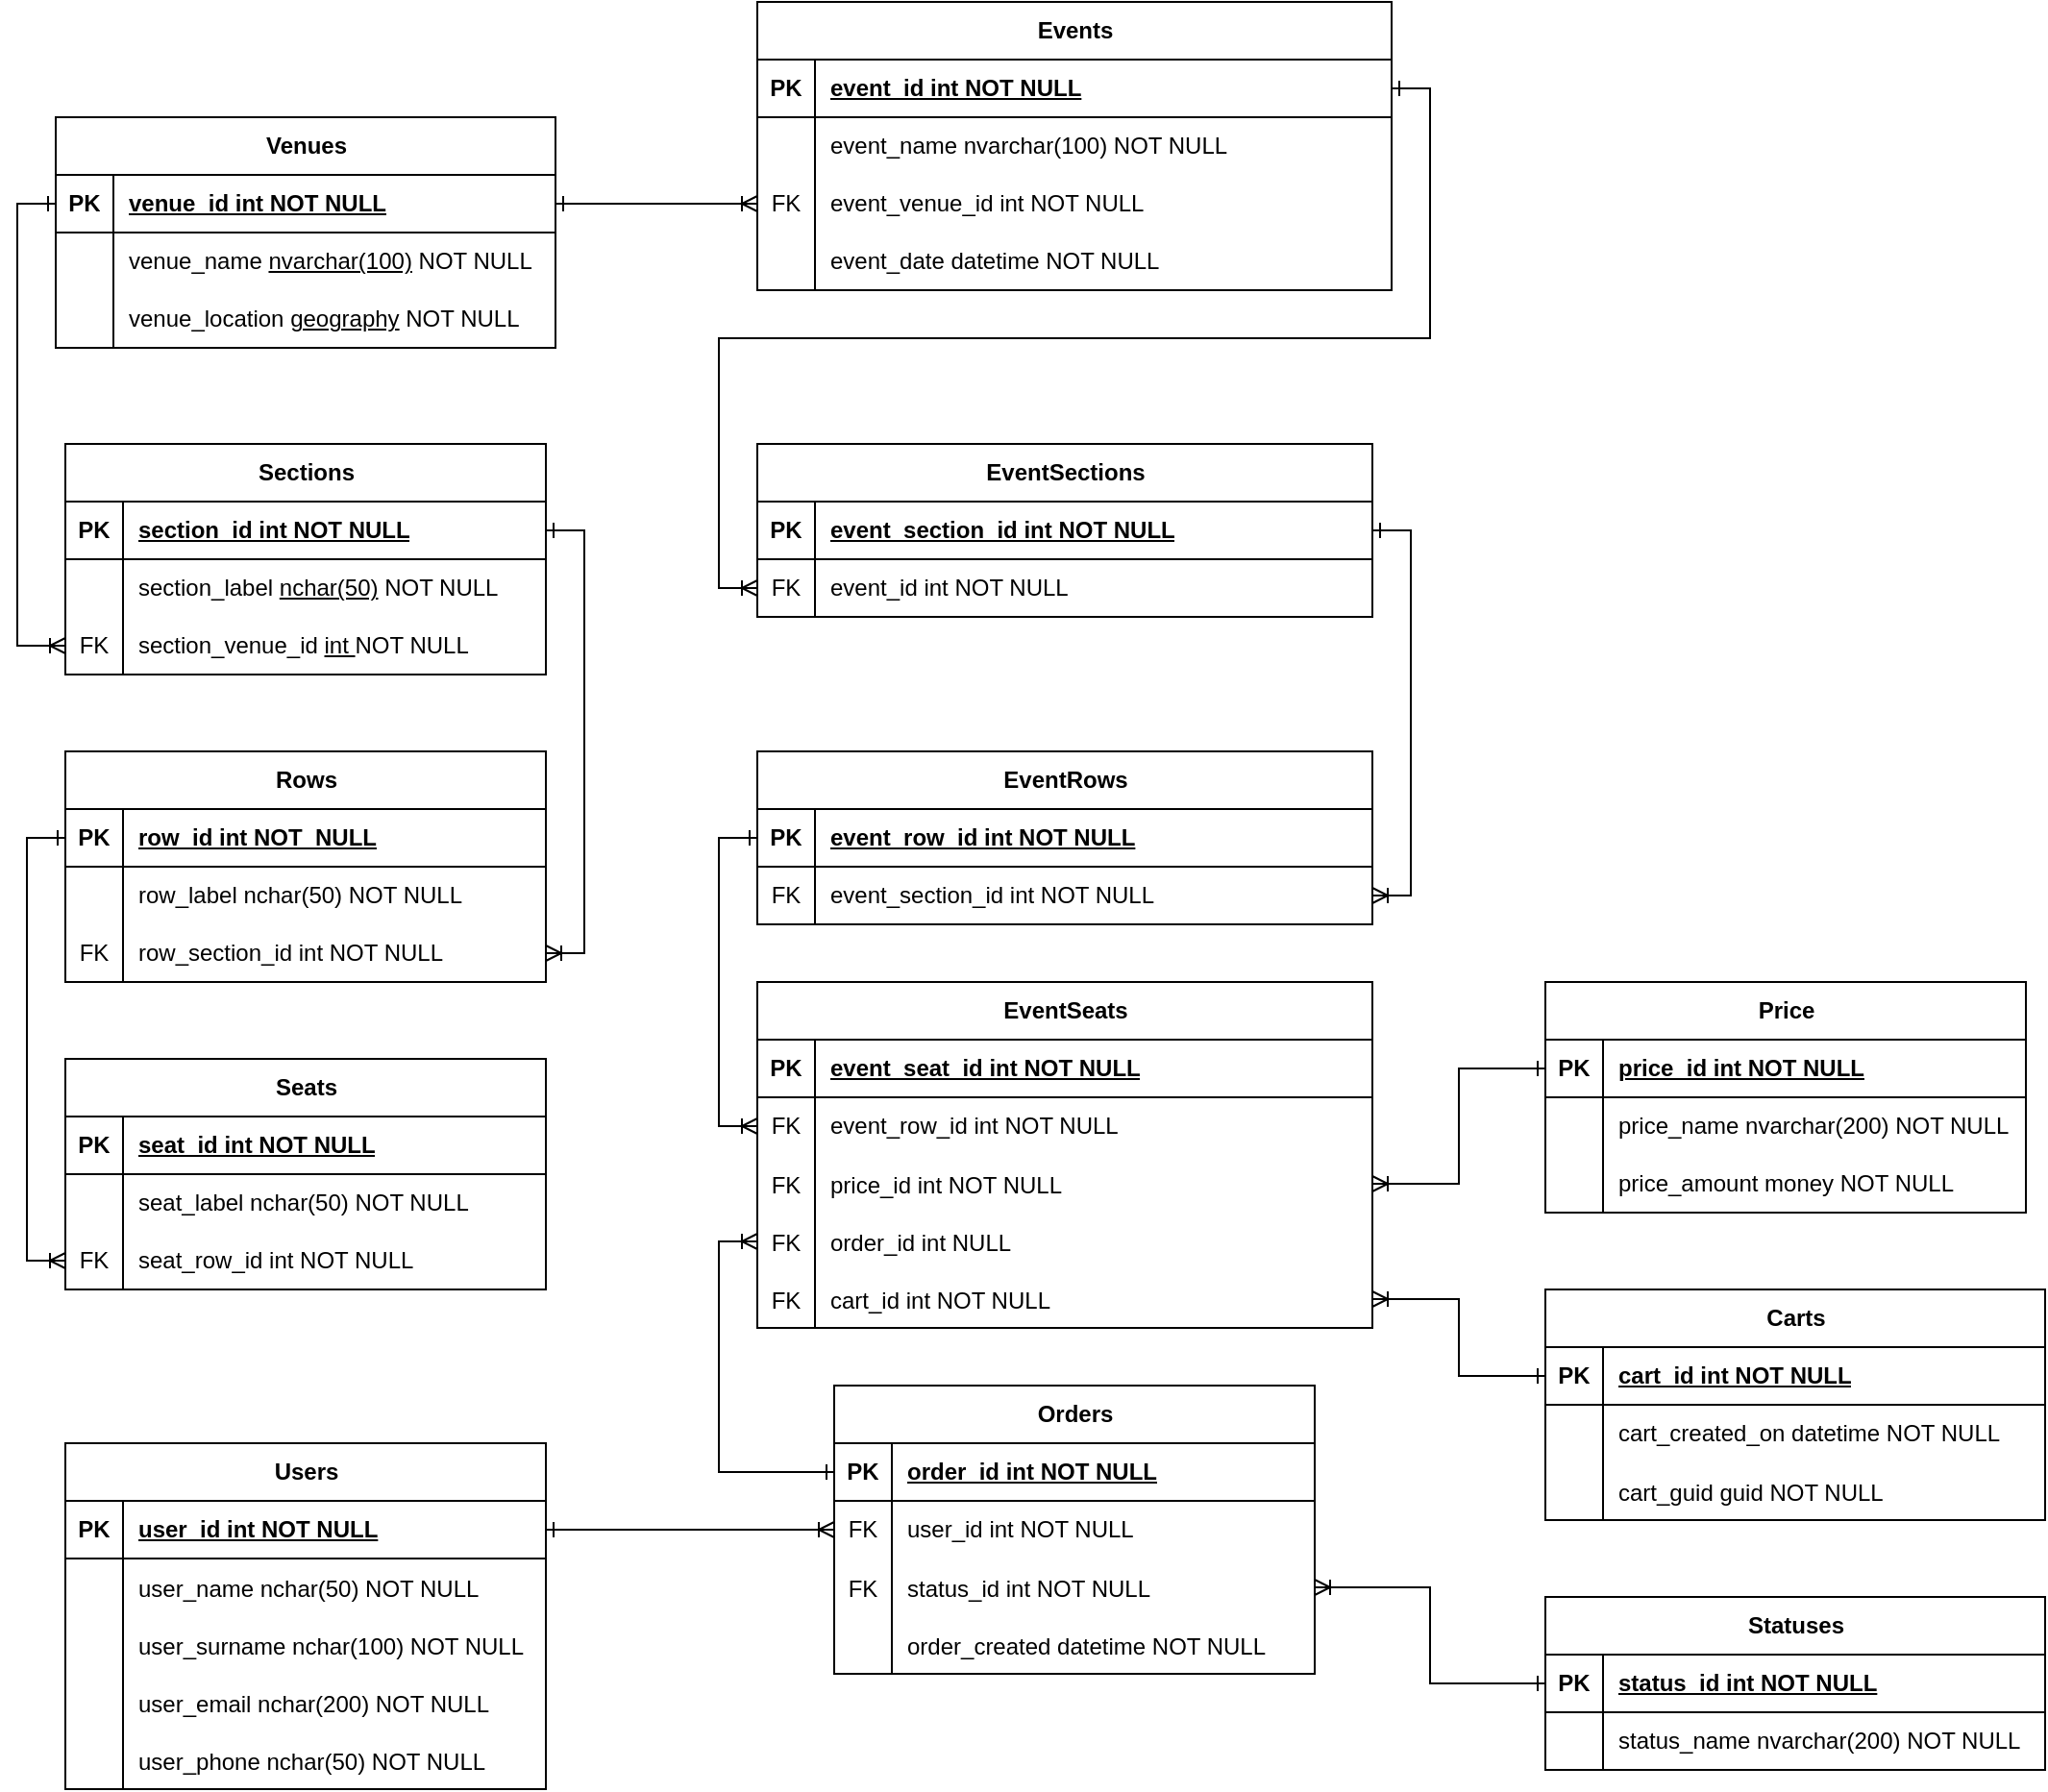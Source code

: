 <mxfile version="22.1.7" type="device">
  <diagram id="R2lEEEUBdFMjLlhIrx00" name="Page-1">
    <mxGraphModel dx="1426" dy="793" grid="1" gridSize="10" guides="1" tooltips="1" connect="1" arrows="1" fold="1" page="1" pageScale="1" pageWidth="850" pageHeight="1100" math="0" shadow="0" extFonts="Permanent Marker^https://fonts.googleapis.com/css?family=Permanent+Marker">
      <root>
        <mxCell id="0" />
        <mxCell id="1" parent="0" />
        <mxCell id="5XRBdignGdbkvOaYxB2h-25" value="Venues" style="shape=table;startSize=30;container=1;collapsible=1;childLayout=tableLayout;fixedRows=1;rowLines=0;fontStyle=1;align=center;resizeLast=1;html=1;" parent="1" vertex="1">
          <mxGeometry x="75" y="70" width="260" height="120" as="geometry" />
        </mxCell>
        <mxCell id="5XRBdignGdbkvOaYxB2h-26" value="" style="shape=tableRow;horizontal=0;startSize=0;swimlaneHead=0;swimlaneBody=0;fillColor=none;collapsible=0;dropTarget=0;points=[[0,0.5],[1,0.5]];portConstraint=eastwest;top=0;left=0;right=0;bottom=1;" parent="5XRBdignGdbkvOaYxB2h-25" vertex="1">
          <mxGeometry y="30" width="260" height="30" as="geometry" />
        </mxCell>
        <mxCell id="5XRBdignGdbkvOaYxB2h-27" value="PK" style="shape=partialRectangle;connectable=0;fillColor=none;top=0;left=0;bottom=0;right=0;fontStyle=1;overflow=hidden;whiteSpace=wrap;html=1;" parent="5XRBdignGdbkvOaYxB2h-26" vertex="1">
          <mxGeometry width="30" height="30" as="geometry">
            <mxRectangle width="30" height="30" as="alternateBounds" />
          </mxGeometry>
        </mxCell>
        <mxCell id="5XRBdignGdbkvOaYxB2h-28" value="venue_id int NOT NULL" style="shape=partialRectangle;connectable=0;fillColor=none;top=0;left=0;bottom=0;right=0;align=left;spacingLeft=6;fontStyle=5;overflow=hidden;whiteSpace=wrap;html=1;" parent="5XRBdignGdbkvOaYxB2h-26" vertex="1">
          <mxGeometry x="30" width="230" height="30" as="geometry">
            <mxRectangle width="230" height="30" as="alternateBounds" />
          </mxGeometry>
        </mxCell>
        <mxCell id="5XRBdignGdbkvOaYxB2h-29" value="" style="shape=tableRow;horizontal=0;startSize=0;swimlaneHead=0;swimlaneBody=0;fillColor=none;collapsible=0;dropTarget=0;points=[[0,0.5],[1,0.5]];portConstraint=eastwest;top=0;left=0;right=0;bottom=0;" parent="5XRBdignGdbkvOaYxB2h-25" vertex="1">
          <mxGeometry y="60" width="260" height="30" as="geometry" />
        </mxCell>
        <mxCell id="5XRBdignGdbkvOaYxB2h-30" value="" style="shape=partialRectangle;connectable=0;fillColor=none;top=0;left=0;bottom=0;right=0;editable=1;overflow=hidden;whiteSpace=wrap;html=1;" parent="5XRBdignGdbkvOaYxB2h-29" vertex="1">
          <mxGeometry width="30" height="30" as="geometry">
            <mxRectangle width="30" height="30" as="alternateBounds" />
          </mxGeometry>
        </mxCell>
        <mxCell id="5XRBdignGdbkvOaYxB2h-31" value="venue_name &lt;u&gt;nvarchar(100)&lt;/u&gt; NOT NULL" style="shape=partialRectangle;connectable=0;fillColor=none;top=0;left=0;bottom=0;right=0;align=left;spacingLeft=6;overflow=hidden;whiteSpace=wrap;html=1;" parent="5XRBdignGdbkvOaYxB2h-29" vertex="1">
          <mxGeometry x="30" width="230" height="30" as="geometry">
            <mxRectangle width="230" height="30" as="alternateBounds" />
          </mxGeometry>
        </mxCell>
        <mxCell id="5XRBdignGdbkvOaYxB2h-32" value="" style="shape=tableRow;horizontal=0;startSize=0;swimlaneHead=0;swimlaneBody=0;fillColor=none;collapsible=0;dropTarget=0;points=[[0,0.5],[1,0.5]];portConstraint=eastwest;top=0;left=0;right=0;bottom=0;" parent="5XRBdignGdbkvOaYxB2h-25" vertex="1">
          <mxGeometry y="90" width="260" height="30" as="geometry" />
        </mxCell>
        <mxCell id="5XRBdignGdbkvOaYxB2h-33" value="" style="shape=partialRectangle;connectable=0;fillColor=none;top=0;left=0;bottom=0;right=0;editable=1;overflow=hidden;whiteSpace=wrap;html=1;" parent="5XRBdignGdbkvOaYxB2h-32" vertex="1">
          <mxGeometry width="30" height="30" as="geometry">
            <mxRectangle width="30" height="30" as="alternateBounds" />
          </mxGeometry>
        </mxCell>
        <mxCell id="5XRBdignGdbkvOaYxB2h-34" value="venue_location &lt;u&gt;geography&lt;/u&gt; NOT NULL" style="shape=partialRectangle;connectable=0;fillColor=none;top=0;left=0;bottom=0;right=0;align=left;spacingLeft=6;overflow=hidden;whiteSpace=wrap;html=1;" parent="5XRBdignGdbkvOaYxB2h-32" vertex="1">
          <mxGeometry x="30" width="230" height="30" as="geometry">
            <mxRectangle width="230" height="30" as="alternateBounds" />
          </mxGeometry>
        </mxCell>
        <mxCell id="5XRBdignGdbkvOaYxB2h-38" value="Events" style="shape=table;startSize=30;container=1;collapsible=1;childLayout=tableLayout;fixedRows=1;rowLines=0;fontStyle=1;align=center;resizeLast=1;html=1;" parent="1" vertex="1">
          <mxGeometry x="440" y="10" width="330" height="150" as="geometry" />
        </mxCell>
        <mxCell id="5XRBdignGdbkvOaYxB2h-39" value="" style="shape=tableRow;horizontal=0;startSize=0;swimlaneHead=0;swimlaneBody=0;fillColor=none;collapsible=0;dropTarget=0;points=[[0,0.5],[1,0.5]];portConstraint=eastwest;top=0;left=0;right=0;bottom=1;" parent="5XRBdignGdbkvOaYxB2h-38" vertex="1">
          <mxGeometry y="30" width="330" height="30" as="geometry" />
        </mxCell>
        <mxCell id="5XRBdignGdbkvOaYxB2h-40" value="PK" style="shape=partialRectangle;connectable=0;fillColor=none;top=0;left=0;bottom=0;right=0;fontStyle=1;overflow=hidden;whiteSpace=wrap;html=1;" parent="5XRBdignGdbkvOaYxB2h-39" vertex="1">
          <mxGeometry width="30" height="30" as="geometry">
            <mxRectangle width="30" height="30" as="alternateBounds" />
          </mxGeometry>
        </mxCell>
        <mxCell id="5XRBdignGdbkvOaYxB2h-41" value="event_id int NOT NULL" style="shape=partialRectangle;connectable=0;fillColor=none;top=0;left=0;bottom=0;right=0;align=left;spacingLeft=6;fontStyle=5;overflow=hidden;whiteSpace=wrap;html=1;" parent="5XRBdignGdbkvOaYxB2h-39" vertex="1">
          <mxGeometry x="30" width="300" height="30" as="geometry">
            <mxRectangle width="300" height="30" as="alternateBounds" />
          </mxGeometry>
        </mxCell>
        <mxCell id="5XRBdignGdbkvOaYxB2h-42" value="" style="shape=tableRow;horizontal=0;startSize=0;swimlaneHead=0;swimlaneBody=0;fillColor=none;collapsible=0;dropTarget=0;points=[[0,0.5],[1,0.5]];portConstraint=eastwest;top=0;left=0;right=0;bottom=0;" parent="5XRBdignGdbkvOaYxB2h-38" vertex="1">
          <mxGeometry y="60" width="330" height="30" as="geometry" />
        </mxCell>
        <mxCell id="5XRBdignGdbkvOaYxB2h-43" value="" style="shape=partialRectangle;connectable=0;fillColor=none;top=0;left=0;bottom=0;right=0;editable=1;overflow=hidden;whiteSpace=wrap;html=1;" parent="5XRBdignGdbkvOaYxB2h-42" vertex="1">
          <mxGeometry width="30" height="30" as="geometry">
            <mxRectangle width="30" height="30" as="alternateBounds" />
          </mxGeometry>
        </mxCell>
        <mxCell id="5XRBdignGdbkvOaYxB2h-44" value="event_name nvarchar(100) NOT NULL" style="shape=partialRectangle;connectable=0;fillColor=none;top=0;left=0;bottom=0;right=0;align=left;spacingLeft=6;overflow=hidden;whiteSpace=wrap;html=1;" parent="5XRBdignGdbkvOaYxB2h-42" vertex="1">
          <mxGeometry x="30" width="300" height="30" as="geometry">
            <mxRectangle width="300" height="30" as="alternateBounds" />
          </mxGeometry>
        </mxCell>
        <mxCell id="5XRBdignGdbkvOaYxB2h-45" value="" style="shape=tableRow;horizontal=0;startSize=0;swimlaneHead=0;swimlaneBody=0;fillColor=none;collapsible=0;dropTarget=0;points=[[0,0.5],[1,0.5]];portConstraint=eastwest;top=0;left=0;right=0;bottom=0;" parent="5XRBdignGdbkvOaYxB2h-38" vertex="1">
          <mxGeometry y="90" width="330" height="30" as="geometry" />
        </mxCell>
        <mxCell id="5XRBdignGdbkvOaYxB2h-46" value="FK" style="shape=partialRectangle;connectable=0;fillColor=none;top=0;left=0;bottom=0;right=0;editable=1;overflow=hidden;whiteSpace=wrap;html=1;" parent="5XRBdignGdbkvOaYxB2h-45" vertex="1">
          <mxGeometry width="30" height="30" as="geometry">
            <mxRectangle width="30" height="30" as="alternateBounds" />
          </mxGeometry>
        </mxCell>
        <mxCell id="5XRBdignGdbkvOaYxB2h-47" value="event_venue_id int NOT NULL" style="shape=partialRectangle;connectable=0;fillColor=none;top=0;left=0;bottom=0;right=0;align=left;spacingLeft=6;overflow=hidden;whiteSpace=wrap;html=1;" parent="5XRBdignGdbkvOaYxB2h-45" vertex="1">
          <mxGeometry x="30" width="300" height="30" as="geometry">
            <mxRectangle width="300" height="30" as="alternateBounds" />
          </mxGeometry>
        </mxCell>
        <mxCell id="5XRBdignGdbkvOaYxB2h-48" value="" style="shape=tableRow;horizontal=0;startSize=0;swimlaneHead=0;swimlaneBody=0;fillColor=none;collapsible=0;dropTarget=0;points=[[0,0.5],[1,0.5]];portConstraint=eastwest;top=0;left=0;right=0;bottom=0;" parent="5XRBdignGdbkvOaYxB2h-38" vertex="1">
          <mxGeometry y="120" width="330" height="30" as="geometry" />
        </mxCell>
        <mxCell id="5XRBdignGdbkvOaYxB2h-49" value="" style="shape=partialRectangle;connectable=0;fillColor=none;top=0;left=0;bottom=0;right=0;editable=1;overflow=hidden;whiteSpace=wrap;html=1;" parent="5XRBdignGdbkvOaYxB2h-48" vertex="1">
          <mxGeometry width="30" height="30" as="geometry">
            <mxRectangle width="30" height="30" as="alternateBounds" />
          </mxGeometry>
        </mxCell>
        <mxCell id="5XRBdignGdbkvOaYxB2h-50" value="event_date datetime NOT NULL" style="shape=partialRectangle;connectable=0;fillColor=none;top=0;left=0;bottom=0;right=0;align=left;spacingLeft=6;overflow=hidden;whiteSpace=wrap;html=1;" parent="5XRBdignGdbkvOaYxB2h-48" vertex="1">
          <mxGeometry x="30" width="300" height="30" as="geometry">
            <mxRectangle width="300" height="30" as="alternateBounds" />
          </mxGeometry>
        </mxCell>
        <mxCell id="5XRBdignGdbkvOaYxB2h-51" style="edgeStyle=orthogonalEdgeStyle;rounded=0;orthogonalLoop=1;jettySize=auto;html=1;exitX=0;exitY=0.5;exitDx=0;exitDy=0;endArrow=ERone;endFill=0;startArrow=ERoneToMany;startFill=0;" parent="1" source="5XRBdignGdbkvOaYxB2h-45" target="5XRBdignGdbkvOaYxB2h-26" edge="1">
          <mxGeometry relative="1" as="geometry" />
        </mxCell>
        <mxCell id="5XRBdignGdbkvOaYxB2h-52" value="Sections" style="shape=table;startSize=30;container=1;collapsible=1;childLayout=tableLayout;fixedRows=1;rowLines=0;fontStyle=1;align=center;resizeLast=1;html=1;" parent="1" vertex="1">
          <mxGeometry x="80" y="240" width="250" height="120" as="geometry" />
        </mxCell>
        <mxCell id="5XRBdignGdbkvOaYxB2h-53" value="" style="shape=tableRow;horizontal=0;startSize=0;swimlaneHead=0;swimlaneBody=0;fillColor=none;collapsible=0;dropTarget=0;points=[[0,0.5],[1,0.5]];portConstraint=eastwest;top=0;left=0;right=0;bottom=1;" parent="5XRBdignGdbkvOaYxB2h-52" vertex="1">
          <mxGeometry y="30" width="250" height="30" as="geometry" />
        </mxCell>
        <mxCell id="5XRBdignGdbkvOaYxB2h-54" value="PK" style="shape=partialRectangle;connectable=0;fillColor=none;top=0;left=0;bottom=0;right=0;fontStyle=1;overflow=hidden;whiteSpace=wrap;html=1;" parent="5XRBdignGdbkvOaYxB2h-53" vertex="1">
          <mxGeometry width="30" height="30" as="geometry">
            <mxRectangle width="30" height="30" as="alternateBounds" />
          </mxGeometry>
        </mxCell>
        <mxCell id="5XRBdignGdbkvOaYxB2h-55" value="section_id int NOT NULL" style="shape=partialRectangle;connectable=0;fillColor=none;top=0;left=0;bottom=0;right=0;align=left;spacingLeft=6;fontStyle=5;overflow=hidden;whiteSpace=wrap;html=1;" parent="5XRBdignGdbkvOaYxB2h-53" vertex="1">
          <mxGeometry x="30" width="220" height="30" as="geometry">
            <mxRectangle width="220" height="30" as="alternateBounds" />
          </mxGeometry>
        </mxCell>
        <mxCell id="5XRBdignGdbkvOaYxB2h-56" value="" style="shape=tableRow;horizontal=0;startSize=0;swimlaneHead=0;swimlaneBody=0;fillColor=none;collapsible=0;dropTarget=0;points=[[0,0.5],[1,0.5]];portConstraint=eastwest;top=0;left=0;right=0;bottom=0;" parent="5XRBdignGdbkvOaYxB2h-52" vertex="1">
          <mxGeometry y="60" width="250" height="30" as="geometry" />
        </mxCell>
        <mxCell id="5XRBdignGdbkvOaYxB2h-57" value="" style="shape=partialRectangle;connectable=0;fillColor=none;top=0;left=0;bottom=0;right=0;editable=1;overflow=hidden;whiteSpace=wrap;html=1;" parent="5XRBdignGdbkvOaYxB2h-56" vertex="1">
          <mxGeometry width="30" height="30" as="geometry">
            <mxRectangle width="30" height="30" as="alternateBounds" />
          </mxGeometry>
        </mxCell>
        <mxCell id="5XRBdignGdbkvOaYxB2h-58" value="section_label&amp;nbsp;&lt;u&gt;nchar(50)&lt;/u&gt; NOT NULL" style="shape=partialRectangle;connectable=0;fillColor=none;top=0;left=0;bottom=0;right=0;align=left;spacingLeft=6;overflow=hidden;whiteSpace=wrap;html=1;" parent="5XRBdignGdbkvOaYxB2h-56" vertex="1">
          <mxGeometry x="30" width="220" height="30" as="geometry">
            <mxRectangle width="220" height="30" as="alternateBounds" />
          </mxGeometry>
        </mxCell>
        <mxCell id="5XRBdignGdbkvOaYxB2h-59" value="" style="shape=tableRow;horizontal=0;startSize=0;swimlaneHead=0;swimlaneBody=0;fillColor=none;collapsible=0;dropTarget=0;points=[[0,0.5],[1,0.5]];portConstraint=eastwest;top=0;left=0;right=0;bottom=0;" parent="5XRBdignGdbkvOaYxB2h-52" vertex="1">
          <mxGeometry y="90" width="250" height="30" as="geometry" />
        </mxCell>
        <mxCell id="5XRBdignGdbkvOaYxB2h-60" value="FK" style="shape=partialRectangle;connectable=0;fillColor=none;top=0;left=0;bottom=0;right=0;editable=1;overflow=hidden;whiteSpace=wrap;html=1;" parent="5XRBdignGdbkvOaYxB2h-59" vertex="1">
          <mxGeometry width="30" height="30" as="geometry">
            <mxRectangle width="30" height="30" as="alternateBounds" />
          </mxGeometry>
        </mxCell>
        <mxCell id="5XRBdignGdbkvOaYxB2h-61" value="section_venue_id &lt;u&gt;int &lt;/u&gt;NOT NULL" style="shape=partialRectangle;connectable=0;fillColor=none;top=0;left=0;bottom=0;right=0;align=left;spacingLeft=6;overflow=hidden;whiteSpace=wrap;html=1;" parent="5XRBdignGdbkvOaYxB2h-59" vertex="1">
          <mxGeometry x="30" width="220" height="30" as="geometry">
            <mxRectangle width="220" height="30" as="alternateBounds" />
          </mxGeometry>
        </mxCell>
        <mxCell id="5XRBdignGdbkvOaYxB2h-65" value="Rows" style="shape=table;startSize=30;container=1;collapsible=1;childLayout=tableLayout;fixedRows=1;rowLines=0;fontStyle=1;align=center;resizeLast=1;html=1;" parent="1" vertex="1">
          <mxGeometry x="80" y="400" width="250" height="120" as="geometry" />
        </mxCell>
        <mxCell id="5XRBdignGdbkvOaYxB2h-66" value="" style="shape=tableRow;horizontal=0;startSize=0;swimlaneHead=0;swimlaneBody=0;fillColor=none;collapsible=0;dropTarget=0;points=[[0,0.5],[1,0.5]];portConstraint=eastwest;top=0;left=0;right=0;bottom=1;" parent="5XRBdignGdbkvOaYxB2h-65" vertex="1">
          <mxGeometry y="30" width="250" height="30" as="geometry" />
        </mxCell>
        <mxCell id="5XRBdignGdbkvOaYxB2h-67" value="PK" style="shape=partialRectangle;connectable=0;fillColor=none;top=0;left=0;bottom=0;right=0;fontStyle=1;overflow=hidden;whiteSpace=wrap;html=1;" parent="5XRBdignGdbkvOaYxB2h-66" vertex="1">
          <mxGeometry width="30" height="30" as="geometry">
            <mxRectangle width="30" height="30" as="alternateBounds" />
          </mxGeometry>
        </mxCell>
        <mxCell id="5XRBdignGdbkvOaYxB2h-68" value="row_id int NOT&amp;nbsp; NULL" style="shape=partialRectangle;connectable=0;fillColor=none;top=0;left=0;bottom=0;right=0;align=left;spacingLeft=6;fontStyle=5;overflow=hidden;whiteSpace=wrap;html=1;" parent="5XRBdignGdbkvOaYxB2h-66" vertex="1">
          <mxGeometry x="30" width="220" height="30" as="geometry">
            <mxRectangle width="220" height="30" as="alternateBounds" />
          </mxGeometry>
        </mxCell>
        <mxCell id="5XRBdignGdbkvOaYxB2h-69" value="" style="shape=tableRow;horizontal=0;startSize=0;swimlaneHead=0;swimlaneBody=0;fillColor=none;collapsible=0;dropTarget=0;points=[[0,0.5],[1,0.5]];portConstraint=eastwest;top=0;left=0;right=0;bottom=0;" parent="5XRBdignGdbkvOaYxB2h-65" vertex="1">
          <mxGeometry y="60" width="250" height="30" as="geometry" />
        </mxCell>
        <mxCell id="5XRBdignGdbkvOaYxB2h-70" value="" style="shape=partialRectangle;connectable=0;fillColor=none;top=0;left=0;bottom=0;right=0;editable=1;overflow=hidden;whiteSpace=wrap;html=1;" parent="5XRBdignGdbkvOaYxB2h-69" vertex="1">
          <mxGeometry width="30" height="30" as="geometry">
            <mxRectangle width="30" height="30" as="alternateBounds" />
          </mxGeometry>
        </mxCell>
        <mxCell id="5XRBdignGdbkvOaYxB2h-71" value="row_label nchar(50) NOT NULL" style="shape=partialRectangle;connectable=0;fillColor=none;top=0;left=0;bottom=0;right=0;align=left;spacingLeft=6;overflow=hidden;whiteSpace=wrap;html=1;" parent="5XRBdignGdbkvOaYxB2h-69" vertex="1">
          <mxGeometry x="30" width="220" height="30" as="geometry">
            <mxRectangle width="220" height="30" as="alternateBounds" />
          </mxGeometry>
        </mxCell>
        <mxCell id="5XRBdignGdbkvOaYxB2h-72" value="" style="shape=tableRow;horizontal=0;startSize=0;swimlaneHead=0;swimlaneBody=0;fillColor=none;collapsible=0;dropTarget=0;points=[[0,0.5],[1,0.5]];portConstraint=eastwest;top=0;left=0;right=0;bottom=0;" parent="5XRBdignGdbkvOaYxB2h-65" vertex="1">
          <mxGeometry y="90" width="250" height="30" as="geometry" />
        </mxCell>
        <mxCell id="5XRBdignGdbkvOaYxB2h-73" value="FK" style="shape=partialRectangle;connectable=0;fillColor=none;top=0;left=0;bottom=0;right=0;editable=1;overflow=hidden;whiteSpace=wrap;html=1;" parent="5XRBdignGdbkvOaYxB2h-72" vertex="1">
          <mxGeometry width="30" height="30" as="geometry">
            <mxRectangle width="30" height="30" as="alternateBounds" />
          </mxGeometry>
        </mxCell>
        <mxCell id="5XRBdignGdbkvOaYxB2h-74" value="row_section_id int NOT NULL" style="shape=partialRectangle;connectable=0;fillColor=none;top=0;left=0;bottom=0;right=0;align=left;spacingLeft=6;overflow=hidden;whiteSpace=wrap;html=1;" parent="5XRBdignGdbkvOaYxB2h-72" vertex="1">
          <mxGeometry x="30" width="220" height="30" as="geometry">
            <mxRectangle width="220" height="30" as="alternateBounds" />
          </mxGeometry>
        </mxCell>
        <mxCell id="5XRBdignGdbkvOaYxB2h-78" value="Seats" style="shape=table;startSize=30;container=1;collapsible=1;childLayout=tableLayout;fixedRows=1;rowLines=0;fontStyle=1;align=center;resizeLast=1;html=1;" parent="1" vertex="1">
          <mxGeometry x="80" y="560" width="250" height="120" as="geometry" />
        </mxCell>
        <mxCell id="5XRBdignGdbkvOaYxB2h-79" value="" style="shape=tableRow;horizontal=0;startSize=0;swimlaneHead=0;swimlaneBody=0;fillColor=none;collapsible=0;dropTarget=0;points=[[0,0.5],[1,0.5]];portConstraint=eastwest;top=0;left=0;right=0;bottom=1;" parent="5XRBdignGdbkvOaYxB2h-78" vertex="1">
          <mxGeometry y="30" width="250" height="30" as="geometry" />
        </mxCell>
        <mxCell id="5XRBdignGdbkvOaYxB2h-80" value="PK" style="shape=partialRectangle;connectable=0;fillColor=none;top=0;left=0;bottom=0;right=0;fontStyle=1;overflow=hidden;whiteSpace=wrap;html=1;" parent="5XRBdignGdbkvOaYxB2h-79" vertex="1">
          <mxGeometry width="30" height="30" as="geometry">
            <mxRectangle width="30" height="30" as="alternateBounds" />
          </mxGeometry>
        </mxCell>
        <mxCell id="5XRBdignGdbkvOaYxB2h-81" value="seat_id int NOT NULL" style="shape=partialRectangle;connectable=0;fillColor=none;top=0;left=0;bottom=0;right=0;align=left;spacingLeft=6;fontStyle=5;overflow=hidden;whiteSpace=wrap;html=1;" parent="5XRBdignGdbkvOaYxB2h-79" vertex="1">
          <mxGeometry x="30" width="220" height="30" as="geometry">
            <mxRectangle width="220" height="30" as="alternateBounds" />
          </mxGeometry>
        </mxCell>
        <mxCell id="5XRBdignGdbkvOaYxB2h-82" value="" style="shape=tableRow;horizontal=0;startSize=0;swimlaneHead=0;swimlaneBody=0;fillColor=none;collapsible=0;dropTarget=0;points=[[0,0.5],[1,0.5]];portConstraint=eastwest;top=0;left=0;right=0;bottom=0;" parent="5XRBdignGdbkvOaYxB2h-78" vertex="1">
          <mxGeometry y="60" width="250" height="30" as="geometry" />
        </mxCell>
        <mxCell id="5XRBdignGdbkvOaYxB2h-83" value="" style="shape=partialRectangle;connectable=0;fillColor=none;top=0;left=0;bottom=0;right=0;editable=1;overflow=hidden;whiteSpace=wrap;html=1;" parent="5XRBdignGdbkvOaYxB2h-82" vertex="1">
          <mxGeometry width="30" height="30" as="geometry">
            <mxRectangle width="30" height="30" as="alternateBounds" />
          </mxGeometry>
        </mxCell>
        <mxCell id="5XRBdignGdbkvOaYxB2h-84" value="seat_label nchar(50) NOT NULL" style="shape=partialRectangle;connectable=0;fillColor=none;top=0;left=0;bottom=0;right=0;align=left;spacingLeft=6;overflow=hidden;whiteSpace=wrap;html=1;" parent="5XRBdignGdbkvOaYxB2h-82" vertex="1">
          <mxGeometry x="30" width="220" height="30" as="geometry">
            <mxRectangle width="220" height="30" as="alternateBounds" />
          </mxGeometry>
        </mxCell>
        <mxCell id="5XRBdignGdbkvOaYxB2h-85" value="" style="shape=tableRow;horizontal=0;startSize=0;swimlaneHead=0;swimlaneBody=0;fillColor=none;collapsible=0;dropTarget=0;points=[[0,0.5],[1,0.5]];portConstraint=eastwest;top=0;left=0;right=0;bottom=0;" parent="5XRBdignGdbkvOaYxB2h-78" vertex="1">
          <mxGeometry y="90" width="250" height="30" as="geometry" />
        </mxCell>
        <mxCell id="5XRBdignGdbkvOaYxB2h-86" value="FK" style="shape=partialRectangle;connectable=0;fillColor=none;top=0;left=0;bottom=0;right=0;editable=1;overflow=hidden;whiteSpace=wrap;html=1;" parent="5XRBdignGdbkvOaYxB2h-85" vertex="1">
          <mxGeometry width="30" height="30" as="geometry">
            <mxRectangle width="30" height="30" as="alternateBounds" />
          </mxGeometry>
        </mxCell>
        <mxCell id="5XRBdignGdbkvOaYxB2h-87" value="seat_row_id int NOT NULL" style="shape=partialRectangle;connectable=0;fillColor=none;top=0;left=0;bottom=0;right=0;align=left;spacingLeft=6;overflow=hidden;whiteSpace=wrap;html=1;" parent="5XRBdignGdbkvOaYxB2h-85" vertex="1">
          <mxGeometry x="30" width="220" height="30" as="geometry">
            <mxRectangle width="220" height="30" as="alternateBounds" />
          </mxGeometry>
        </mxCell>
        <mxCell id="5XRBdignGdbkvOaYxB2h-93" style="edgeStyle=orthogonalEdgeStyle;rounded=0;orthogonalLoop=1;jettySize=auto;html=1;entryX=0;entryY=0.5;entryDx=0;entryDy=0;endArrow=ERone;endFill=0;startArrow=ERoneToMany;startFill=0;" parent="1" source="5XRBdignGdbkvOaYxB2h-85" target="5XRBdignGdbkvOaYxB2h-66" edge="1">
          <mxGeometry relative="1" as="geometry" />
        </mxCell>
        <mxCell id="5XRBdignGdbkvOaYxB2h-94" style="edgeStyle=orthogonalEdgeStyle;rounded=0;orthogonalLoop=1;jettySize=auto;html=1;exitX=1;exitY=0.5;exitDx=0;exitDy=0;entryX=1;entryY=0.5;entryDx=0;entryDy=0;endArrow=ERone;endFill=0;startArrow=ERoneToMany;startFill=0;" parent="1" source="5XRBdignGdbkvOaYxB2h-72" target="5XRBdignGdbkvOaYxB2h-53" edge="1">
          <mxGeometry relative="1" as="geometry" />
        </mxCell>
        <mxCell id="5XRBdignGdbkvOaYxB2h-95" style="edgeStyle=orthogonalEdgeStyle;rounded=0;orthogonalLoop=1;jettySize=auto;html=1;exitX=0;exitY=0.5;exitDx=0;exitDy=0;entryX=0;entryY=0.5;entryDx=0;entryDy=0;endArrow=ERone;endFill=0;startArrow=ERoneToMany;startFill=0;" parent="1" source="5XRBdignGdbkvOaYxB2h-59" target="5XRBdignGdbkvOaYxB2h-26" edge="1">
          <mxGeometry relative="1" as="geometry" />
        </mxCell>
        <mxCell id="5XRBdignGdbkvOaYxB2h-96" value="EventSections" style="shape=table;startSize=30;container=1;collapsible=1;childLayout=tableLayout;fixedRows=1;rowLines=0;fontStyle=1;align=center;resizeLast=1;html=1;" parent="1" vertex="1">
          <mxGeometry x="440" y="240" width="320" height="90" as="geometry">
            <mxRectangle x="450" y="290" width="120" height="30" as="alternateBounds" />
          </mxGeometry>
        </mxCell>
        <mxCell id="5XRBdignGdbkvOaYxB2h-97" value="" style="shape=tableRow;horizontal=0;startSize=0;swimlaneHead=0;swimlaneBody=0;fillColor=none;collapsible=0;dropTarget=0;points=[[0,0.5],[1,0.5]];portConstraint=eastwest;top=0;left=0;right=0;bottom=1;" parent="5XRBdignGdbkvOaYxB2h-96" vertex="1">
          <mxGeometry y="30" width="320" height="30" as="geometry" />
        </mxCell>
        <mxCell id="5XRBdignGdbkvOaYxB2h-98" value="PK" style="shape=partialRectangle;connectable=0;fillColor=none;top=0;left=0;bottom=0;right=0;fontStyle=1;overflow=hidden;whiteSpace=wrap;html=1;" parent="5XRBdignGdbkvOaYxB2h-97" vertex="1">
          <mxGeometry width="30" height="30" as="geometry">
            <mxRectangle width="30" height="30" as="alternateBounds" />
          </mxGeometry>
        </mxCell>
        <mxCell id="5XRBdignGdbkvOaYxB2h-99" value="event_section_id int NOT NULL" style="shape=partialRectangle;connectable=0;fillColor=none;top=0;left=0;bottom=0;right=0;align=left;spacingLeft=6;fontStyle=5;overflow=hidden;whiteSpace=wrap;html=1;" parent="5XRBdignGdbkvOaYxB2h-97" vertex="1">
          <mxGeometry x="30" width="290" height="30" as="geometry">
            <mxRectangle width="290" height="30" as="alternateBounds" />
          </mxGeometry>
        </mxCell>
        <mxCell id="5XRBdignGdbkvOaYxB2h-100" value="" style="shape=tableRow;horizontal=0;startSize=0;swimlaneHead=0;swimlaneBody=0;fillColor=none;collapsible=0;dropTarget=0;points=[[0,0.5],[1,0.5]];portConstraint=eastwest;top=0;left=0;right=0;bottom=0;" parent="5XRBdignGdbkvOaYxB2h-96" vertex="1">
          <mxGeometry y="60" width="320" height="30" as="geometry" />
        </mxCell>
        <mxCell id="5XRBdignGdbkvOaYxB2h-101" value="FK" style="shape=partialRectangle;connectable=0;fillColor=none;top=0;left=0;bottom=0;right=0;editable=1;overflow=hidden;whiteSpace=wrap;html=1;" parent="5XRBdignGdbkvOaYxB2h-100" vertex="1">
          <mxGeometry width="30" height="30" as="geometry">
            <mxRectangle width="30" height="30" as="alternateBounds" />
          </mxGeometry>
        </mxCell>
        <mxCell id="5XRBdignGdbkvOaYxB2h-102" value="event_id int NOT NULL" style="shape=partialRectangle;connectable=0;fillColor=none;top=0;left=0;bottom=0;right=0;align=left;spacingLeft=6;overflow=hidden;whiteSpace=wrap;html=1;" parent="5XRBdignGdbkvOaYxB2h-100" vertex="1">
          <mxGeometry x="30" width="290" height="30" as="geometry">
            <mxRectangle width="290" height="30" as="alternateBounds" />
          </mxGeometry>
        </mxCell>
        <mxCell id="5XRBdignGdbkvOaYxB2h-109" value="EventRows" style="shape=table;startSize=30;container=1;collapsible=1;childLayout=tableLayout;fixedRows=1;rowLines=0;fontStyle=1;align=center;resizeLast=1;html=1;" parent="1" vertex="1">
          <mxGeometry x="440" y="400" width="320" height="90" as="geometry" />
        </mxCell>
        <mxCell id="5XRBdignGdbkvOaYxB2h-110" value="" style="shape=tableRow;horizontal=0;startSize=0;swimlaneHead=0;swimlaneBody=0;fillColor=none;collapsible=0;dropTarget=0;points=[[0,0.5],[1,0.5]];portConstraint=eastwest;top=0;left=0;right=0;bottom=1;" parent="5XRBdignGdbkvOaYxB2h-109" vertex="1">
          <mxGeometry y="30" width="320" height="30" as="geometry" />
        </mxCell>
        <mxCell id="5XRBdignGdbkvOaYxB2h-111" value="PK" style="shape=partialRectangle;connectable=0;fillColor=none;top=0;left=0;bottom=0;right=0;fontStyle=1;overflow=hidden;whiteSpace=wrap;html=1;" parent="5XRBdignGdbkvOaYxB2h-110" vertex="1">
          <mxGeometry width="30" height="30" as="geometry">
            <mxRectangle width="30" height="30" as="alternateBounds" />
          </mxGeometry>
        </mxCell>
        <mxCell id="5XRBdignGdbkvOaYxB2h-112" value="event_row_id int NOT NULL" style="shape=partialRectangle;connectable=0;fillColor=none;top=0;left=0;bottom=0;right=0;align=left;spacingLeft=6;fontStyle=5;overflow=hidden;whiteSpace=wrap;html=1;" parent="5XRBdignGdbkvOaYxB2h-110" vertex="1">
          <mxGeometry x="30" width="290" height="30" as="geometry">
            <mxRectangle width="290" height="30" as="alternateBounds" />
          </mxGeometry>
        </mxCell>
        <mxCell id="5XRBdignGdbkvOaYxB2h-113" value="" style="shape=tableRow;horizontal=0;startSize=0;swimlaneHead=0;swimlaneBody=0;fillColor=none;collapsible=0;dropTarget=0;points=[[0,0.5],[1,0.5]];portConstraint=eastwest;top=0;left=0;right=0;bottom=0;" parent="5XRBdignGdbkvOaYxB2h-109" vertex="1">
          <mxGeometry y="60" width="320" height="30" as="geometry" />
        </mxCell>
        <mxCell id="5XRBdignGdbkvOaYxB2h-114" value="FK" style="shape=partialRectangle;connectable=0;fillColor=none;top=0;left=0;bottom=0;right=0;editable=1;overflow=hidden;whiteSpace=wrap;html=1;" parent="5XRBdignGdbkvOaYxB2h-113" vertex="1">
          <mxGeometry width="30" height="30" as="geometry">
            <mxRectangle width="30" height="30" as="alternateBounds" />
          </mxGeometry>
        </mxCell>
        <mxCell id="5XRBdignGdbkvOaYxB2h-115" value="event_section_id int NOT NULL" style="shape=partialRectangle;connectable=0;fillColor=none;top=0;left=0;bottom=0;right=0;align=left;spacingLeft=6;overflow=hidden;whiteSpace=wrap;html=1;" parent="5XRBdignGdbkvOaYxB2h-113" vertex="1">
          <mxGeometry x="30" width="290" height="30" as="geometry">
            <mxRectangle width="290" height="30" as="alternateBounds" />
          </mxGeometry>
        </mxCell>
        <mxCell id="5XRBdignGdbkvOaYxB2h-122" value="EventSeats" style="shape=table;startSize=30;container=1;collapsible=1;childLayout=tableLayout;fixedRows=1;rowLines=0;fontStyle=1;align=center;resizeLast=1;html=1;" parent="1" vertex="1">
          <mxGeometry x="440" y="520" width="320" height="180" as="geometry" />
        </mxCell>
        <mxCell id="5XRBdignGdbkvOaYxB2h-123" value="" style="shape=tableRow;horizontal=0;startSize=0;swimlaneHead=0;swimlaneBody=0;fillColor=none;collapsible=0;dropTarget=0;points=[[0,0.5],[1,0.5]];portConstraint=eastwest;top=0;left=0;right=0;bottom=1;strokeColor=default;fontStyle=0" parent="5XRBdignGdbkvOaYxB2h-122" vertex="1">
          <mxGeometry y="30" width="320" height="30" as="geometry" />
        </mxCell>
        <mxCell id="5XRBdignGdbkvOaYxB2h-124" value="PK" style="shape=partialRectangle;connectable=0;fillColor=none;top=0;left=0;bottom=0;right=0;fontStyle=1;overflow=hidden;whiteSpace=wrap;html=1;" parent="5XRBdignGdbkvOaYxB2h-123" vertex="1">
          <mxGeometry width="30" height="30" as="geometry">
            <mxRectangle width="30" height="30" as="alternateBounds" />
          </mxGeometry>
        </mxCell>
        <mxCell id="5XRBdignGdbkvOaYxB2h-125" value="event_seat_id int NOT NULL" style="shape=partialRectangle;connectable=0;fillColor=none;top=0;left=0;bottom=0;right=0;align=left;spacingLeft=6;fontStyle=5;overflow=hidden;whiteSpace=wrap;html=1;" parent="5XRBdignGdbkvOaYxB2h-123" vertex="1">
          <mxGeometry x="30" width="290" height="30" as="geometry">
            <mxRectangle width="290" height="30" as="alternateBounds" />
          </mxGeometry>
        </mxCell>
        <mxCell id="5XRBdignGdbkvOaYxB2h-126" value="" style="shape=tableRow;horizontal=0;startSize=0;swimlaneHead=0;swimlaneBody=0;fillColor=none;collapsible=0;dropTarget=0;points=[[0,0.5],[1,0.5]];portConstraint=eastwest;top=0;left=0;right=0;bottom=0;" parent="5XRBdignGdbkvOaYxB2h-122" vertex="1">
          <mxGeometry y="60" width="320" height="30" as="geometry" />
        </mxCell>
        <mxCell id="5XRBdignGdbkvOaYxB2h-127" value="FK" style="shape=partialRectangle;connectable=0;fillColor=none;top=0;left=0;bottom=0;right=0;editable=1;overflow=hidden;whiteSpace=wrap;html=1;" parent="5XRBdignGdbkvOaYxB2h-126" vertex="1">
          <mxGeometry width="30" height="30" as="geometry">
            <mxRectangle width="30" height="30" as="alternateBounds" />
          </mxGeometry>
        </mxCell>
        <mxCell id="5XRBdignGdbkvOaYxB2h-128" value="event_row_id&amp;nbsp;int NOT NULL" style="shape=partialRectangle;connectable=0;fillColor=none;top=0;left=0;bottom=0;right=0;align=left;spacingLeft=6;overflow=hidden;whiteSpace=wrap;html=1;" parent="5XRBdignGdbkvOaYxB2h-126" vertex="1">
          <mxGeometry x="30" width="290" height="30" as="geometry">
            <mxRectangle width="290" height="30" as="alternateBounds" />
          </mxGeometry>
        </mxCell>
        <mxCell id="5XRBdignGdbkvOaYxB2h-175" value="" style="shape=tableRow;horizontal=0;startSize=0;swimlaneHead=0;swimlaneBody=0;fillColor=none;collapsible=0;dropTarget=0;points=[[0,0.5],[1,0.5]];portConstraint=eastwest;top=0;left=0;right=0;bottom=0;" parent="5XRBdignGdbkvOaYxB2h-122" vertex="1">
          <mxGeometry y="90" width="320" height="30" as="geometry" />
        </mxCell>
        <mxCell id="5XRBdignGdbkvOaYxB2h-176" value="FK" style="shape=partialRectangle;connectable=0;fillColor=none;top=0;left=0;bottom=0;right=0;editable=1;overflow=hidden;" parent="5XRBdignGdbkvOaYxB2h-175" vertex="1">
          <mxGeometry width="30" height="30" as="geometry">
            <mxRectangle width="30" height="30" as="alternateBounds" />
          </mxGeometry>
        </mxCell>
        <mxCell id="5XRBdignGdbkvOaYxB2h-177" value="price_id int NOT NULL" style="shape=partialRectangle;connectable=0;fillColor=none;top=0;left=0;bottom=0;right=0;align=left;spacingLeft=6;overflow=hidden;" parent="5XRBdignGdbkvOaYxB2h-175" vertex="1">
          <mxGeometry x="30" width="290" height="30" as="geometry">
            <mxRectangle width="290" height="30" as="alternateBounds" />
          </mxGeometry>
        </mxCell>
        <mxCell id="TI5Ca-7r24McEhAM-Xiw-51" value="" style="shape=tableRow;horizontal=0;startSize=0;swimlaneHead=0;swimlaneBody=0;fillColor=none;collapsible=0;dropTarget=0;points=[[0,0.5],[1,0.5]];portConstraint=eastwest;top=0;left=0;right=0;bottom=0;" parent="5XRBdignGdbkvOaYxB2h-122" vertex="1">
          <mxGeometry y="120" width="320" height="30" as="geometry" />
        </mxCell>
        <mxCell id="TI5Ca-7r24McEhAM-Xiw-52" value="FK" style="shape=partialRectangle;connectable=0;fillColor=none;top=0;left=0;bottom=0;right=0;editable=1;overflow=hidden;" parent="TI5Ca-7r24McEhAM-Xiw-51" vertex="1">
          <mxGeometry width="30" height="30" as="geometry">
            <mxRectangle width="30" height="30" as="alternateBounds" />
          </mxGeometry>
        </mxCell>
        <mxCell id="TI5Ca-7r24McEhAM-Xiw-53" value="order_id int NULL" style="shape=partialRectangle;connectable=0;fillColor=none;top=0;left=0;bottom=0;right=0;align=left;spacingLeft=6;overflow=hidden;" parent="TI5Ca-7r24McEhAM-Xiw-51" vertex="1">
          <mxGeometry x="30" width="290" height="30" as="geometry">
            <mxRectangle width="290" height="30" as="alternateBounds" />
          </mxGeometry>
        </mxCell>
        <mxCell id="veykUlA5EGVd9uIMUYaQ-5" value="" style="shape=tableRow;horizontal=0;startSize=0;swimlaneHead=0;swimlaneBody=0;fillColor=none;collapsible=0;dropTarget=0;points=[[0,0.5],[1,0.5]];portConstraint=eastwest;top=0;left=0;right=0;bottom=0;" vertex="1" parent="5XRBdignGdbkvOaYxB2h-122">
          <mxGeometry y="150" width="320" height="30" as="geometry" />
        </mxCell>
        <mxCell id="veykUlA5EGVd9uIMUYaQ-6" value="FK" style="shape=partialRectangle;connectable=0;fillColor=none;top=0;left=0;bottom=0;right=0;editable=1;overflow=hidden;" vertex="1" parent="veykUlA5EGVd9uIMUYaQ-5">
          <mxGeometry width="30" height="30" as="geometry">
            <mxRectangle width="30" height="30" as="alternateBounds" />
          </mxGeometry>
        </mxCell>
        <mxCell id="veykUlA5EGVd9uIMUYaQ-7" value="cart_id int NOT NULL" style="shape=partialRectangle;connectable=0;fillColor=none;top=0;left=0;bottom=0;right=0;align=left;spacingLeft=6;overflow=hidden;" vertex="1" parent="veykUlA5EGVd9uIMUYaQ-5">
          <mxGeometry x="30" width="290" height="30" as="geometry">
            <mxRectangle width="290" height="30" as="alternateBounds" />
          </mxGeometry>
        </mxCell>
        <mxCell id="5XRBdignGdbkvOaYxB2h-162" style="edgeStyle=orthogonalEdgeStyle;rounded=0;orthogonalLoop=1;jettySize=auto;html=1;exitX=0;exitY=0.5;exitDx=0;exitDy=0;entryX=1;entryY=0.5;entryDx=0;entryDy=0;endArrow=ERone;endFill=0;startArrow=ERoneToMany;startFill=0;" parent="1" source="5XRBdignGdbkvOaYxB2h-100" target="5XRBdignGdbkvOaYxB2h-39" edge="1">
          <mxGeometry relative="1" as="geometry" />
        </mxCell>
        <mxCell id="5XRBdignGdbkvOaYxB2h-174" style="edgeStyle=orthogonalEdgeStyle;rounded=0;orthogonalLoop=1;jettySize=auto;html=1;exitX=1;exitY=0.5;exitDx=0;exitDy=0;entryX=1;entryY=0.5;entryDx=0;entryDy=0;endArrow=ERone;endFill=0;startArrow=ERoneToMany;startFill=0;" parent="1" source="5XRBdignGdbkvOaYxB2h-113" target="5XRBdignGdbkvOaYxB2h-97" edge="1">
          <mxGeometry relative="1" as="geometry" />
        </mxCell>
        <mxCell id="5XRBdignGdbkvOaYxB2h-178" value="Orders" style="shape=table;startSize=30;container=1;collapsible=1;childLayout=tableLayout;fixedRows=1;rowLines=0;fontStyle=1;align=center;resizeLast=1;html=1;" parent="1" vertex="1">
          <mxGeometry x="480" y="730" width="250" height="150" as="geometry" />
        </mxCell>
        <mxCell id="5XRBdignGdbkvOaYxB2h-179" value="" style="shape=tableRow;horizontal=0;startSize=0;swimlaneHead=0;swimlaneBody=0;fillColor=none;collapsible=0;dropTarget=0;points=[[0,0.5],[1,0.5]];portConstraint=eastwest;top=0;left=0;right=0;bottom=1;" parent="5XRBdignGdbkvOaYxB2h-178" vertex="1">
          <mxGeometry y="30" width="250" height="30" as="geometry" />
        </mxCell>
        <mxCell id="5XRBdignGdbkvOaYxB2h-180" value="PK" style="shape=partialRectangle;connectable=0;fillColor=none;top=0;left=0;bottom=0;right=0;fontStyle=1;overflow=hidden;whiteSpace=wrap;html=1;" parent="5XRBdignGdbkvOaYxB2h-179" vertex="1">
          <mxGeometry width="30" height="30" as="geometry">
            <mxRectangle width="30" height="30" as="alternateBounds" />
          </mxGeometry>
        </mxCell>
        <mxCell id="5XRBdignGdbkvOaYxB2h-181" value="order_id int NOT NULL" style="shape=partialRectangle;connectable=0;fillColor=none;top=0;left=0;bottom=0;right=0;align=left;spacingLeft=6;fontStyle=5;overflow=hidden;whiteSpace=wrap;html=1;" parent="5XRBdignGdbkvOaYxB2h-179" vertex="1">
          <mxGeometry x="30" width="220" height="30" as="geometry">
            <mxRectangle width="220" height="30" as="alternateBounds" />
          </mxGeometry>
        </mxCell>
        <mxCell id="5XRBdignGdbkvOaYxB2h-182" value="" style="shape=tableRow;horizontal=0;startSize=0;swimlaneHead=0;swimlaneBody=0;fillColor=none;collapsible=0;dropTarget=0;points=[[0,0.5],[1,0.5]];portConstraint=eastwest;top=0;left=0;right=0;bottom=0;" parent="5XRBdignGdbkvOaYxB2h-178" vertex="1">
          <mxGeometry y="60" width="250" height="30" as="geometry" />
        </mxCell>
        <mxCell id="5XRBdignGdbkvOaYxB2h-183" value="FK" style="shape=partialRectangle;connectable=0;fillColor=none;top=0;left=0;bottom=0;right=0;editable=1;overflow=hidden;whiteSpace=wrap;html=1;" parent="5XRBdignGdbkvOaYxB2h-182" vertex="1">
          <mxGeometry width="30" height="30" as="geometry">
            <mxRectangle width="30" height="30" as="alternateBounds" />
          </mxGeometry>
        </mxCell>
        <mxCell id="5XRBdignGdbkvOaYxB2h-184" value="user_id int NOT NULL" style="shape=partialRectangle;connectable=0;fillColor=none;top=0;left=0;bottom=0;right=0;align=left;spacingLeft=6;overflow=hidden;whiteSpace=wrap;html=1;" parent="5XRBdignGdbkvOaYxB2h-182" vertex="1">
          <mxGeometry x="30" width="220" height="30" as="geometry">
            <mxRectangle width="220" height="30" as="alternateBounds" />
          </mxGeometry>
        </mxCell>
        <mxCell id="DTGr3wgHYjDrJhBaMLEx-32" value="" style="shape=tableRow;horizontal=0;startSize=0;swimlaneHead=0;swimlaneBody=0;fillColor=none;collapsible=0;dropTarget=0;points=[[0,0.5],[1,0.5]];portConstraint=eastwest;top=0;left=0;right=0;bottom=0;" parent="5XRBdignGdbkvOaYxB2h-178" vertex="1">
          <mxGeometry y="90" width="250" height="30" as="geometry" />
        </mxCell>
        <mxCell id="DTGr3wgHYjDrJhBaMLEx-33" value="FK" style="shape=partialRectangle;connectable=0;fillColor=none;top=0;left=0;bottom=0;right=0;editable=1;overflow=hidden;" parent="DTGr3wgHYjDrJhBaMLEx-32" vertex="1">
          <mxGeometry width="30" height="30" as="geometry">
            <mxRectangle width="30" height="30" as="alternateBounds" />
          </mxGeometry>
        </mxCell>
        <mxCell id="DTGr3wgHYjDrJhBaMLEx-34" value="status_id int NOT NULL" style="shape=partialRectangle;connectable=0;fillColor=none;top=0;left=0;bottom=0;right=0;align=left;spacingLeft=6;overflow=hidden;" parent="DTGr3wgHYjDrJhBaMLEx-32" vertex="1">
          <mxGeometry x="30" width="220" height="30" as="geometry">
            <mxRectangle width="220" height="30" as="alternateBounds" />
          </mxGeometry>
        </mxCell>
        <mxCell id="TI5Ca-7r24McEhAM-Xiw-48" value="" style="shape=tableRow;horizontal=0;startSize=0;swimlaneHead=0;swimlaneBody=0;fillColor=none;collapsible=0;dropTarget=0;points=[[0,0.5],[1,0.5]];portConstraint=eastwest;top=0;left=0;right=0;bottom=0;" parent="5XRBdignGdbkvOaYxB2h-178" vertex="1">
          <mxGeometry y="120" width="250" height="30" as="geometry" />
        </mxCell>
        <mxCell id="TI5Ca-7r24McEhAM-Xiw-49" value="" style="shape=partialRectangle;connectable=0;fillColor=none;top=0;left=0;bottom=0;right=0;editable=1;overflow=hidden;" parent="TI5Ca-7r24McEhAM-Xiw-48" vertex="1">
          <mxGeometry width="30" height="30" as="geometry">
            <mxRectangle width="30" height="30" as="alternateBounds" />
          </mxGeometry>
        </mxCell>
        <mxCell id="TI5Ca-7r24McEhAM-Xiw-50" value="order_created datetime NOT NULL" style="shape=partialRectangle;connectable=0;fillColor=none;top=0;left=0;bottom=0;right=0;align=left;spacingLeft=6;overflow=hidden;" parent="TI5Ca-7r24McEhAM-Xiw-48" vertex="1">
          <mxGeometry x="30" width="220" height="30" as="geometry">
            <mxRectangle width="220" height="30" as="alternateBounds" />
          </mxGeometry>
        </mxCell>
        <mxCell id="5XRBdignGdbkvOaYxB2h-191" value="Users" style="shape=table;startSize=30;container=1;collapsible=1;childLayout=tableLayout;fixedRows=1;rowLines=0;fontStyle=1;align=center;resizeLast=1;html=1;" parent="1" vertex="1">
          <mxGeometry x="80" y="760" width="250" height="180" as="geometry" />
        </mxCell>
        <mxCell id="5XRBdignGdbkvOaYxB2h-192" value="" style="shape=tableRow;horizontal=0;startSize=0;swimlaneHead=0;swimlaneBody=0;fillColor=none;collapsible=0;dropTarget=0;points=[[0,0.5],[1,0.5]];portConstraint=eastwest;top=0;left=0;right=0;bottom=1;" parent="5XRBdignGdbkvOaYxB2h-191" vertex="1">
          <mxGeometry y="30" width="250" height="30" as="geometry" />
        </mxCell>
        <mxCell id="5XRBdignGdbkvOaYxB2h-193" value="PK" style="shape=partialRectangle;connectable=0;fillColor=none;top=0;left=0;bottom=0;right=0;fontStyle=1;overflow=hidden;whiteSpace=wrap;html=1;" parent="5XRBdignGdbkvOaYxB2h-192" vertex="1">
          <mxGeometry width="30" height="30" as="geometry">
            <mxRectangle width="30" height="30" as="alternateBounds" />
          </mxGeometry>
        </mxCell>
        <mxCell id="5XRBdignGdbkvOaYxB2h-194" value="user_id int NOT NULL" style="shape=partialRectangle;connectable=0;fillColor=none;top=0;left=0;bottom=0;right=0;align=left;spacingLeft=6;fontStyle=5;overflow=hidden;whiteSpace=wrap;html=1;" parent="5XRBdignGdbkvOaYxB2h-192" vertex="1">
          <mxGeometry x="30" width="220" height="30" as="geometry">
            <mxRectangle width="220" height="30" as="alternateBounds" />
          </mxGeometry>
        </mxCell>
        <mxCell id="iiEWeWbM06QQ09OQXorE-1" value="" style="shape=tableRow;horizontal=0;startSize=0;swimlaneHead=0;swimlaneBody=0;fillColor=none;collapsible=0;dropTarget=0;points=[[0,0.5],[1,0.5]];portConstraint=eastwest;top=0;left=0;right=0;bottom=0;" parent="5XRBdignGdbkvOaYxB2h-191" vertex="1">
          <mxGeometry y="60" width="250" height="30" as="geometry" />
        </mxCell>
        <mxCell id="iiEWeWbM06QQ09OQXorE-2" value="" style="shape=partialRectangle;connectable=0;fillColor=none;top=0;left=0;bottom=0;right=0;editable=1;overflow=hidden;" parent="iiEWeWbM06QQ09OQXorE-1" vertex="1">
          <mxGeometry width="30" height="30" as="geometry">
            <mxRectangle width="30" height="30" as="alternateBounds" />
          </mxGeometry>
        </mxCell>
        <mxCell id="iiEWeWbM06QQ09OQXorE-3" value="user_name nchar(50) NOT NULL" style="shape=partialRectangle;connectable=0;fillColor=none;top=0;left=0;bottom=0;right=0;align=left;spacingLeft=6;overflow=hidden;" parent="iiEWeWbM06QQ09OQXorE-1" vertex="1">
          <mxGeometry x="30" width="220" height="30" as="geometry">
            <mxRectangle width="220" height="30" as="alternateBounds" />
          </mxGeometry>
        </mxCell>
        <mxCell id="iiEWeWbM06QQ09OQXorE-11" value="" style="shape=tableRow;horizontal=0;startSize=0;swimlaneHead=0;swimlaneBody=0;fillColor=none;collapsible=0;dropTarget=0;points=[[0,0.5],[1,0.5]];portConstraint=eastwest;top=0;left=0;right=0;bottom=0;" parent="5XRBdignGdbkvOaYxB2h-191" vertex="1">
          <mxGeometry y="90" width="250" height="30" as="geometry" />
        </mxCell>
        <mxCell id="iiEWeWbM06QQ09OQXorE-12" value="" style="shape=partialRectangle;connectable=0;fillColor=none;top=0;left=0;bottom=0;right=0;editable=1;overflow=hidden;" parent="iiEWeWbM06QQ09OQXorE-11" vertex="1">
          <mxGeometry width="30" height="30" as="geometry">
            <mxRectangle width="30" height="30" as="alternateBounds" />
          </mxGeometry>
        </mxCell>
        <mxCell id="iiEWeWbM06QQ09OQXorE-13" value="user_surname nchar(100) NOT NULL" style="shape=partialRectangle;connectable=0;fillColor=none;top=0;left=0;bottom=0;right=0;align=left;spacingLeft=6;overflow=hidden;" parent="iiEWeWbM06QQ09OQXorE-11" vertex="1">
          <mxGeometry x="30" width="220" height="30" as="geometry">
            <mxRectangle width="220" height="30" as="alternateBounds" />
          </mxGeometry>
        </mxCell>
        <mxCell id="iiEWeWbM06QQ09OQXorE-17" value="" style="shape=tableRow;horizontal=0;startSize=0;swimlaneHead=0;swimlaneBody=0;fillColor=none;collapsible=0;dropTarget=0;points=[[0,0.5],[1,0.5]];portConstraint=eastwest;top=0;left=0;right=0;bottom=0;" parent="5XRBdignGdbkvOaYxB2h-191" vertex="1">
          <mxGeometry y="120" width="250" height="30" as="geometry" />
        </mxCell>
        <mxCell id="iiEWeWbM06QQ09OQXorE-18" value="" style="shape=partialRectangle;connectable=0;fillColor=none;top=0;left=0;bottom=0;right=0;editable=1;overflow=hidden;" parent="iiEWeWbM06QQ09OQXorE-17" vertex="1">
          <mxGeometry width="30" height="30" as="geometry">
            <mxRectangle width="30" height="30" as="alternateBounds" />
          </mxGeometry>
        </mxCell>
        <mxCell id="iiEWeWbM06QQ09OQXorE-19" value="user_email nchar(200) NOT NULL" style="shape=partialRectangle;connectable=0;fillColor=none;top=0;left=0;bottom=0;right=0;align=left;spacingLeft=6;overflow=hidden;" parent="iiEWeWbM06QQ09OQXorE-17" vertex="1">
          <mxGeometry x="30" width="220" height="30" as="geometry">
            <mxRectangle width="220" height="30" as="alternateBounds" />
          </mxGeometry>
        </mxCell>
        <mxCell id="iiEWeWbM06QQ09OQXorE-14" value="" style="shape=tableRow;horizontal=0;startSize=0;swimlaneHead=0;swimlaneBody=0;fillColor=none;collapsible=0;dropTarget=0;points=[[0,0.5],[1,0.5]];portConstraint=eastwest;top=0;left=0;right=0;bottom=0;" parent="5XRBdignGdbkvOaYxB2h-191" vertex="1">
          <mxGeometry y="150" width="250" height="30" as="geometry" />
        </mxCell>
        <mxCell id="iiEWeWbM06QQ09OQXorE-15" value="" style="shape=partialRectangle;connectable=0;fillColor=none;top=0;left=0;bottom=0;right=0;editable=1;overflow=hidden;" parent="iiEWeWbM06QQ09OQXorE-14" vertex="1">
          <mxGeometry width="30" height="30" as="geometry">
            <mxRectangle width="30" height="30" as="alternateBounds" />
          </mxGeometry>
        </mxCell>
        <mxCell id="iiEWeWbM06QQ09OQXorE-16" value="user_phone nchar(50) NOT NULL" style="shape=partialRectangle;connectable=0;fillColor=none;top=0;left=0;bottom=0;right=0;align=left;spacingLeft=6;overflow=hidden;" parent="iiEWeWbM06QQ09OQXorE-14" vertex="1">
          <mxGeometry x="30" width="220" height="30" as="geometry">
            <mxRectangle width="220" height="30" as="alternateBounds" />
          </mxGeometry>
        </mxCell>
        <mxCell id="iiEWeWbM06QQ09OQXorE-6" style="edgeStyle=orthogonalEdgeStyle;rounded=0;orthogonalLoop=1;jettySize=auto;html=1;exitX=0;exitY=0.5;exitDx=0;exitDy=0;entryX=1;entryY=0.5;entryDx=0;entryDy=0;endArrow=ERone;endFill=0;startArrow=ERoneToMany;startFill=0;" parent="1" source="5XRBdignGdbkvOaYxB2h-182" target="5XRBdignGdbkvOaYxB2h-192" edge="1">
          <mxGeometry relative="1" as="geometry" />
        </mxCell>
        <mxCell id="DTGr3wgHYjDrJhBaMLEx-5" value="Price" style="shape=table;startSize=30;container=1;collapsible=1;childLayout=tableLayout;fixedRows=1;rowLines=0;fontStyle=1;align=center;resizeLast=1;html=1;" parent="1" vertex="1">
          <mxGeometry x="850" y="520" width="250" height="120" as="geometry" />
        </mxCell>
        <mxCell id="DTGr3wgHYjDrJhBaMLEx-6" value="" style="shape=tableRow;horizontal=0;startSize=0;swimlaneHead=0;swimlaneBody=0;fillColor=none;collapsible=0;dropTarget=0;points=[[0,0.5],[1,0.5]];portConstraint=eastwest;top=0;left=0;right=0;bottom=1;" parent="DTGr3wgHYjDrJhBaMLEx-5" vertex="1">
          <mxGeometry y="30" width="250" height="30" as="geometry" />
        </mxCell>
        <mxCell id="DTGr3wgHYjDrJhBaMLEx-7" value="PK" style="shape=partialRectangle;connectable=0;fillColor=none;top=0;left=0;bottom=0;right=0;fontStyle=1;overflow=hidden;whiteSpace=wrap;html=1;" parent="DTGr3wgHYjDrJhBaMLEx-6" vertex="1">
          <mxGeometry width="30" height="30" as="geometry">
            <mxRectangle width="30" height="30" as="alternateBounds" />
          </mxGeometry>
        </mxCell>
        <mxCell id="DTGr3wgHYjDrJhBaMLEx-8" value="price_id int NOT NULL" style="shape=partialRectangle;connectable=0;fillColor=none;top=0;left=0;bottom=0;right=0;align=left;spacingLeft=6;fontStyle=5;overflow=hidden;whiteSpace=wrap;html=1;" parent="DTGr3wgHYjDrJhBaMLEx-6" vertex="1">
          <mxGeometry x="30" width="220" height="30" as="geometry">
            <mxRectangle width="220" height="30" as="alternateBounds" />
          </mxGeometry>
        </mxCell>
        <mxCell id="DTGr3wgHYjDrJhBaMLEx-9" value="" style="shape=tableRow;horizontal=0;startSize=0;swimlaneHead=0;swimlaneBody=0;fillColor=none;collapsible=0;dropTarget=0;points=[[0,0.5],[1,0.5]];portConstraint=eastwest;top=0;left=0;right=0;bottom=0;" parent="DTGr3wgHYjDrJhBaMLEx-5" vertex="1">
          <mxGeometry y="60" width="250" height="30" as="geometry" />
        </mxCell>
        <mxCell id="DTGr3wgHYjDrJhBaMLEx-10" value="" style="shape=partialRectangle;connectable=0;fillColor=none;top=0;left=0;bottom=0;right=0;editable=1;overflow=hidden;whiteSpace=wrap;html=1;" parent="DTGr3wgHYjDrJhBaMLEx-9" vertex="1">
          <mxGeometry width="30" height="30" as="geometry">
            <mxRectangle width="30" height="30" as="alternateBounds" />
          </mxGeometry>
        </mxCell>
        <mxCell id="DTGr3wgHYjDrJhBaMLEx-11" value="price_name nvarchar(200) NOT NULL" style="shape=partialRectangle;connectable=0;fillColor=none;top=0;left=0;bottom=0;right=0;align=left;spacingLeft=6;overflow=hidden;whiteSpace=wrap;html=1;" parent="DTGr3wgHYjDrJhBaMLEx-9" vertex="1">
          <mxGeometry x="30" width="220" height="30" as="geometry">
            <mxRectangle width="220" height="30" as="alternateBounds" />
          </mxGeometry>
        </mxCell>
        <mxCell id="DTGr3wgHYjDrJhBaMLEx-12" value="" style="shape=tableRow;horizontal=0;startSize=0;swimlaneHead=0;swimlaneBody=0;fillColor=none;collapsible=0;dropTarget=0;points=[[0,0.5],[1,0.5]];portConstraint=eastwest;top=0;left=0;right=0;bottom=0;" parent="DTGr3wgHYjDrJhBaMLEx-5" vertex="1">
          <mxGeometry y="90" width="250" height="30" as="geometry" />
        </mxCell>
        <mxCell id="DTGr3wgHYjDrJhBaMLEx-13" value="" style="shape=partialRectangle;connectable=0;fillColor=none;top=0;left=0;bottom=0;right=0;editable=1;overflow=hidden;whiteSpace=wrap;html=1;" parent="DTGr3wgHYjDrJhBaMLEx-12" vertex="1">
          <mxGeometry width="30" height="30" as="geometry">
            <mxRectangle width="30" height="30" as="alternateBounds" />
          </mxGeometry>
        </mxCell>
        <mxCell id="DTGr3wgHYjDrJhBaMLEx-14" value="price_amount money NOT NULL" style="shape=partialRectangle;connectable=0;fillColor=none;top=0;left=0;bottom=0;right=0;align=left;spacingLeft=6;overflow=hidden;whiteSpace=wrap;html=1;" parent="DTGr3wgHYjDrJhBaMLEx-12" vertex="1">
          <mxGeometry x="30" width="220" height="30" as="geometry">
            <mxRectangle width="220" height="30" as="alternateBounds" />
          </mxGeometry>
        </mxCell>
        <mxCell id="DTGr3wgHYjDrJhBaMLEx-19" value="Statuses" style="shape=table;startSize=30;container=1;collapsible=1;childLayout=tableLayout;fixedRows=1;rowLines=0;fontStyle=1;align=center;resizeLast=1;html=1;" parent="1" vertex="1">
          <mxGeometry x="850" y="840" width="260" height="90" as="geometry" />
        </mxCell>
        <mxCell id="DTGr3wgHYjDrJhBaMLEx-20" value="" style="shape=tableRow;horizontal=0;startSize=0;swimlaneHead=0;swimlaneBody=0;fillColor=none;collapsible=0;dropTarget=0;points=[[0,0.5],[1,0.5]];portConstraint=eastwest;top=0;left=0;right=0;bottom=1;" parent="DTGr3wgHYjDrJhBaMLEx-19" vertex="1">
          <mxGeometry y="30" width="260" height="30" as="geometry" />
        </mxCell>
        <mxCell id="DTGr3wgHYjDrJhBaMLEx-21" value="PK" style="shape=partialRectangle;connectable=0;fillColor=none;top=0;left=0;bottom=0;right=0;fontStyle=1;overflow=hidden;whiteSpace=wrap;html=1;" parent="DTGr3wgHYjDrJhBaMLEx-20" vertex="1">
          <mxGeometry width="30" height="30" as="geometry">
            <mxRectangle width="30" height="30" as="alternateBounds" />
          </mxGeometry>
        </mxCell>
        <mxCell id="DTGr3wgHYjDrJhBaMLEx-22" value="status_id int NOT NULL" style="shape=partialRectangle;connectable=0;fillColor=none;top=0;left=0;bottom=0;right=0;align=left;spacingLeft=6;fontStyle=5;overflow=hidden;whiteSpace=wrap;html=1;" parent="DTGr3wgHYjDrJhBaMLEx-20" vertex="1">
          <mxGeometry x="30" width="230" height="30" as="geometry">
            <mxRectangle width="230" height="30" as="alternateBounds" />
          </mxGeometry>
        </mxCell>
        <mxCell id="DTGr3wgHYjDrJhBaMLEx-23" value="" style="shape=tableRow;horizontal=0;startSize=0;swimlaneHead=0;swimlaneBody=0;fillColor=none;collapsible=0;dropTarget=0;points=[[0,0.5],[1,0.5]];portConstraint=eastwest;top=0;left=0;right=0;bottom=0;" parent="DTGr3wgHYjDrJhBaMLEx-19" vertex="1">
          <mxGeometry y="60" width="260" height="30" as="geometry" />
        </mxCell>
        <mxCell id="DTGr3wgHYjDrJhBaMLEx-24" value="" style="shape=partialRectangle;connectable=0;fillColor=none;top=0;left=0;bottom=0;right=0;editable=1;overflow=hidden;whiteSpace=wrap;html=1;" parent="DTGr3wgHYjDrJhBaMLEx-23" vertex="1">
          <mxGeometry width="30" height="30" as="geometry">
            <mxRectangle width="30" height="30" as="alternateBounds" />
          </mxGeometry>
        </mxCell>
        <mxCell id="DTGr3wgHYjDrJhBaMLEx-25" value="status_name nvarchar(200) NOT NULL" style="shape=partialRectangle;connectable=0;fillColor=none;top=0;left=0;bottom=0;right=0;align=left;spacingLeft=6;overflow=hidden;whiteSpace=wrap;html=1;" parent="DTGr3wgHYjDrJhBaMLEx-23" vertex="1">
          <mxGeometry x="30" width="230" height="30" as="geometry">
            <mxRectangle width="230" height="30" as="alternateBounds" />
          </mxGeometry>
        </mxCell>
        <mxCell id="TI5Ca-7r24McEhAM-Xiw-1" value="Carts" style="shape=table;startSize=30;container=1;collapsible=1;childLayout=tableLayout;fixedRows=1;rowLines=0;fontStyle=1;align=center;resizeLast=1;html=1;" parent="1" vertex="1">
          <mxGeometry x="850" y="680" width="260" height="120" as="geometry" />
        </mxCell>
        <mxCell id="TI5Ca-7r24McEhAM-Xiw-2" value="" style="shape=tableRow;horizontal=0;startSize=0;swimlaneHead=0;swimlaneBody=0;fillColor=none;collapsible=0;dropTarget=0;points=[[0,0.5],[1,0.5]];portConstraint=eastwest;top=0;left=0;right=0;bottom=1;" parent="TI5Ca-7r24McEhAM-Xiw-1" vertex="1">
          <mxGeometry y="30" width="260" height="30" as="geometry" />
        </mxCell>
        <mxCell id="TI5Ca-7r24McEhAM-Xiw-3" value="PK" style="shape=partialRectangle;connectable=0;fillColor=none;top=0;left=0;bottom=0;right=0;fontStyle=1;overflow=hidden;whiteSpace=wrap;html=1;" parent="TI5Ca-7r24McEhAM-Xiw-2" vertex="1">
          <mxGeometry width="30" height="30" as="geometry">
            <mxRectangle width="30" height="30" as="alternateBounds" />
          </mxGeometry>
        </mxCell>
        <mxCell id="TI5Ca-7r24McEhAM-Xiw-4" value="cart_id int NOT NULL" style="shape=partialRectangle;connectable=0;fillColor=none;top=0;left=0;bottom=0;right=0;align=left;spacingLeft=6;fontStyle=5;overflow=hidden;whiteSpace=wrap;html=1;" parent="TI5Ca-7r24McEhAM-Xiw-2" vertex="1">
          <mxGeometry x="30" width="230" height="30" as="geometry">
            <mxRectangle width="230" height="30" as="alternateBounds" />
          </mxGeometry>
        </mxCell>
        <mxCell id="TI5Ca-7r24McEhAM-Xiw-5" value="" style="shape=tableRow;horizontal=0;startSize=0;swimlaneHead=0;swimlaneBody=0;fillColor=none;collapsible=0;dropTarget=0;points=[[0,0.5],[1,0.5]];portConstraint=eastwest;top=0;left=0;right=0;bottom=0;" parent="TI5Ca-7r24McEhAM-Xiw-1" vertex="1">
          <mxGeometry y="60" width="260" height="30" as="geometry" />
        </mxCell>
        <mxCell id="TI5Ca-7r24McEhAM-Xiw-6" value="" style="shape=partialRectangle;connectable=0;fillColor=none;top=0;left=0;bottom=0;right=0;editable=1;overflow=hidden;whiteSpace=wrap;html=1;" parent="TI5Ca-7r24McEhAM-Xiw-5" vertex="1">
          <mxGeometry width="30" height="30" as="geometry">
            <mxRectangle width="30" height="30" as="alternateBounds" />
          </mxGeometry>
        </mxCell>
        <mxCell id="TI5Ca-7r24McEhAM-Xiw-7" value="cart_created_on datetime NOT NULL" style="shape=partialRectangle;connectable=0;fillColor=none;top=0;left=0;bottom=0;right=0;align=left;spacingLeft=6;overflow=hidden;whiteSpace=wrap;html=1;" parent="TI5Ca-7r24McEhAM-Xiw-5" vertex="1">
          <mxGeometry x="30" width="230" height="30" as="geometry">
            <mxRectangle width="230" height="30" as="alternateBounds" />
          </mxGeometry>
        </mxCell>
        <mxCell id="TI5Ca-7r24McEhAM-Xiw-37" value="" style="shape=tableRow;horizontal=0;startSize=0;swimlaneHead=0;swimlaneBody=0;fillColor=none;collapsible=0;dropTarget=0;points=[[0,0.5],[1,0.5]];portConstraint=eastwest;top=0;left=0;right=0;bottom=0;" parent="TI5Ca-7r24McEhAM-Xiw-1" vertex="1">
          <mxGeometry y="90" width="260" height="30" as="geometry" />
        </mxCell>
        <mxCell id="TI5Ca-7r24McEhAM-Xiw-38" value="" style="shape=partialRectangle;connectable=0;fillColor=none;top=0;left=0;bottom=0;right=0;editable=1;overflow=hidden;" parent="TI5Ca-7r24McEhAM-Xiw-37" vertex="1">
          <mxGeometry width="30" height="30" as="geometry">
            <mxRectangle width="30" height="30" as="alternateBounds" />
          </mxGeometry>
        </mxCell>
        <mxCell id="TI5Ca-7r24McEhAM-Xiw-39" value="cart_guid guid NOT NULL" style="shape=partialRectangle;connectable=0;fillColor=none;top=0;left=0;bottom=0;right=0;align=left;spacingLeft=6;overflow=hidden;" parent="TI5Ca-7r24McEhAM-Xiw-37" vertex="1">
          <mxGeometry x="30" width="230" height="30" as="geometry">
            <mxRectangle width="230" height="30" as="alternateBounds" />
          </mxGeometry>
        </mxCell>
        <mxCell id="TI5Ca-7r24McEhAM-Xiw-44" style="edgeStyle=orthogonalEdgeStyle;rounded=0;orthogonalLoop=1;jettySize=auto;html=1;exitX=1;exitY=0.5;exitDx=0;exitDy=0;entryX=0;entryY=0.5;entryDx=0;entryDy=0;endArrow=ERone;endFill=0;startArrow=ERoneToMany;startFill=0;" parent="1" source="5XRBdignGdbkvOaYxB2h-175" target="DTGr3wgHYjDrJhBaMLEx-6" edge="1">
          <mxGeometry relative="1" as="geometry" />
        </mxCell>
        <mxCell id="TI5Ca-7r24McEhAM-Xiw-56" style="edgeStyle=orthogonalEdgeStyle;rounded=0;orthogonalLoop=1;jettySize=auto;html=1;exitX=0;exitY=0.5;exitDx=0;exitDy=0;entryX=0;entryY=0.5;entryDx=0;entryDy=0;endArrow=ERoneToMany;endFill=0;startArrow=ERone;startFill=0;" parent="1" source="5XRBdignGdbkvOaYxB2h-179" target="TI5Ca-7r24McEhAM-Xiw-51" edge="1">
          <mxGeometry relative="1" as="geometry" />
        </mxCell>
        <mxCell id="veykUlA5EGVd9uIMUYaQ-8" style="edgeStyle=orthogonalEdgeStyle;rounded=0;orthogonalLoop=1;jettySize=auto;html=1;exitX=0;exitY=0.5;exitDx=0;exitDy=0;entryX=1;entryY=0.5;entryDx=0;entryDy=0;endArrow=ERoneToMany;endFill=0;startArrow=ERone;startFill=0;" edge="1" parent="1" source="TI5Ca-7r24McEhAM-Xiw-2" target="veykUlA5EGVd9uIMUYaQ-5">
          <mxGeometry relative="1" as="geometry" />
        </mxCell>
        <mxCell id="veykUlA5EGVd9uIMUYaQ-9" style="edgeStyle=orthogonalEdgeStyle;rounded=0;orthogonalLoop=1;jettySize=auto;html=1;exitX=0;exitY=0.5;exitDx=0;exitDy=0;entryX=0;entryY=0.5;entryDx=0;entryDy=0;endArrow=ERoneToMany;endFill=0;startArrow=ERone;startFill=0;" edge="1" parent="1" source="5XRBdignGdbkvOaYxB2h-110" target="5XRBdignGdbkvOaYxB2h-126">
          <mxGeometry relative="1" as="geometry" />
        </mxCell>
        <mxCell id="veykUlA5EGVd9uIMUYaQ-10" style="edgeStyle=orthogonalEdgeStyle;rounded=0;orthogonalLoop=1;jettySize=auto;html=1;exitX=0;exitY=0.5;exitDx=0;exitDy=0;entryX=1;entryY=0.5;entryDx=0;entryDy=0;endArrow=ERoneToMany;endFill=0;startArrow=ERone;startFill=0;" edge="1" parent="1" source="DTGr3wgHYjDrJhBaMLEx-20" target="DTGr3wgHYjDrJhBaMLEx-32">
          <mxGeometry relative="1" as="geometry" />
        </mxCell>
      </root>
    </mxGraphModel>
  </diagram>
</mxfile>
